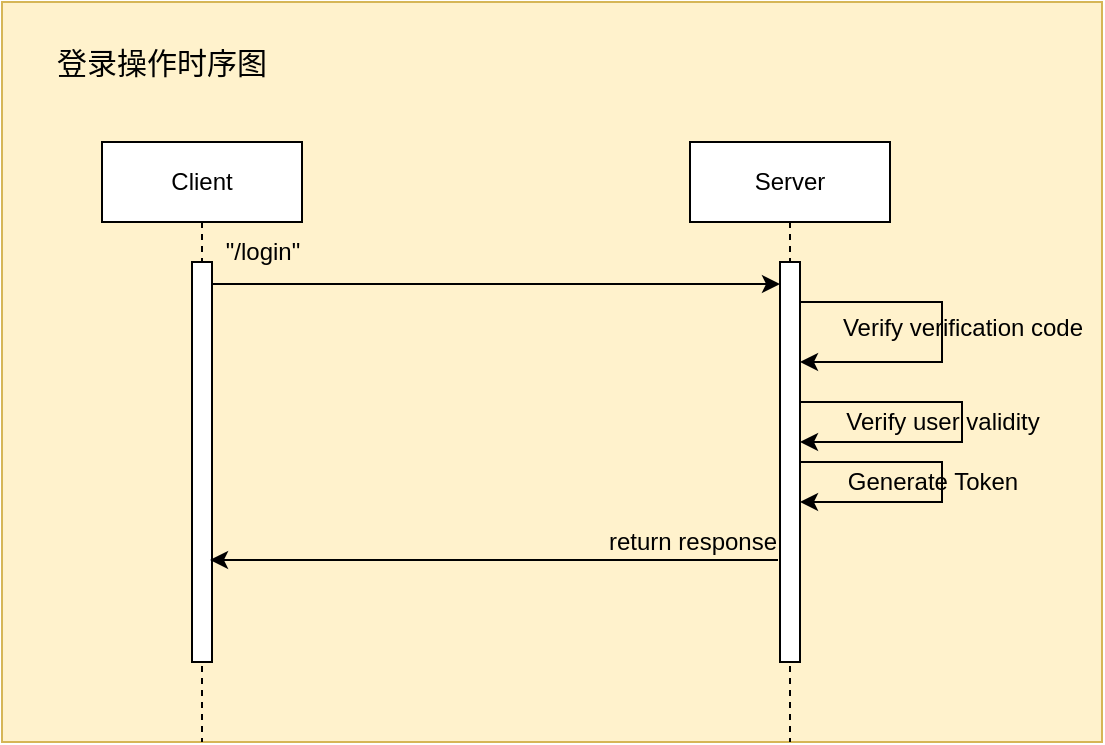 <mxfile version="24.7.17">
  <diagram name="第 1 页" id="JhMUBH9sq0BLtiTWMzek">
    <mxGraphModel dx="1227" dy="1757" grid="1" gridSize="10" guides="1" tooltips="1" connect="1" arrows="1" fold="1" page="1" pageScale="1" pageWidth="827" pageHeight="1169" math="0" shadow="0">
      <root>
        <mxCell id="0" />
        <mxCell id="1" parent="0" />
        <mxCell id="XZPCSpWJF6Tx8EN4Xs06-63" value="" style="rounded=0;whiteSpace=wrap;html=1;fillColor=#fff2cc;strokeColor=#d6b656;" vertex="1" parent="1">
          <mxGeometry x="20" y="-1150" width="550" height="370" as="geometry" />
        </mxCell>
        <mxCell id="XZPCSpWJF6Tx8EN4Xs06-31" value="Client" style="shape=umlLifeline;perimeter=lifelinePerimeter;whiteSpace=wrap;html=1;container=1;dropTarget=0;collapsible=0;recursiveResize=0;outlineConnect=0;portConstraint=eastwest;newEdgeStyle={&quot;curved&quot;:0,&quot;rounded&quot;:0};" vertex="1" parent="1">
          <mxGeometry x="70" y="-1080" width="100" height="300" as="geometry" />
        </mxCell>
        <mxCell id="XZPCSpWJF6Tx8EN4Xs06-36" value="" style="html=1;points=[[0,0,0,0,5],[0,1,0,0,-5],[1,0,0,0,5],[1,1,0,0,-5]];perimeter=orthogonalPerimeter;outlineConnect=0;targetShapes=umlLifeline;portConstraint=eastwest;newEdgeStyle={&quot;curved&quot;:0,&quot;rounded&quot;:0};" vertex="1" parent="XZPCSpWJF6Tx8EN4Xs06-31">
          <mxGeometry x="45" y="60" width="10" height="200" as="geometry" />
        </mxCell>
        <mxCell id="XZPCSpWJF6Tx8EN4Xs06-42" style="edgeStyle=orthogonalEdgeStyle;rounded=0;orthogonalLoop=1;jettySize=auto;html=1;curved=0;exitX=1;exitY=0;exitDx=0;exitDy=5;exitPerimeter=0;entryX=0;entryY=0;entryDx=0;entryDy=5;entryPerimeter=0;" edge="1" parent="1">
          <mxGeometry relative="1" as="geometry">
            <mxPoint x="125" y="-1009" as="sourcePoint" />
            <mxPoint x="409" y="-1009" as="targetPoint" />
          </mxGeometry>
        </mxCell>
        <mxCell id="XZPCSpWJF6Tx8EN4Xs06-35" value="Server" style="shape=umlLifeline;perimeter=lifelinePerimeter;whiteSpace=wrap;html=1;container=1;dropTarget=0;collapsible=0;recursiveResize=0;outlineConnect=0;portConstraint=eastwest;newEdgeStyle={&quot;curved&quot;:0,&quot;rounded&quot;:0};" vertex="1" parent="1">
          <mxGeometry x="364" y="-1080" width="100" height="300" as="geometry" />
        </mxCell>
        <mxCell id="XZPCSpWJF6Tx8EN4Xs06-37" value="" style="html=1;points=[[0,0,0,0,5],[0,1,0,0,-5],[1,0,0,0,5],[1,1,0,0,-5]];perimeter=orthogonalPerimeter;outlineConnect=0;targetShapes=umlLifeline;portConstraint=eastwest;newEdgeStyle={&quot;curved&quot;:0,&quot;rounded&quot;:0};" vertex="1" parent="XZPCSpWJF6Tx8EN4Xs06-35">
          <mxGeometry x="45" y="60" width="10" height="200" as="geometry" />
        </mxCell>
        <mxCell id="XZPCSpWJF6Tx8EN4Xs06-45" style="edgeStyle=orthogonalEdgeStyle;rounded=0;orthogonalLoop=1;jettySize=auto;html=1;curved=0;exitX=1;exitY=0;exitDx=0;exitDy=5;exitPerimeter=0;" edge="1" parent="XZPCSpWJF6Tx8EN4Xs06-35" source="XZPCSpWJF6Tx8EN4Xs06-37" target="XZPCSpWJF6Tx8EN4Xs06-37">
          <mxGeometry relative="1" as="geometry">
            <Array as="points">
              <mxPoint x="55" y="80" />
              <mxPoint x="126" y="80" />
              <mxPoint x="126" y="110" />
            </Array>
          </mxGeometry>
        </mxCell>
        <mxCell id="XZPCSpWJF6Tx8EN4Xs06-43" value="&quot;/login&quot;" style="text;html=1;align=center;verticalAlign=middle;resizable=0;points=[];autosize=1;strokeColor=none;fillColor=none;" vertex="1" parent="1">
          <mxGeometry x="120" y="-1040" width="60" height="30" as="geometry" />
        </mxCell>
        <mxCell id="XZPCSpWJF6Tx8EN4Xs06-46" value="Verify verification code" style="text;html=1;align=center;verticalAlign=middle;resizable=0;points=[];autosize=1;strokeColor=none;fillColor=none;" vertex="1" parent="1">
          <mxGeometry x="430" y="-1002" width="140" height="30" as="geometry" />
        </mxCell>
        <mxCell id="XZPCSpWJF6Tx8EN4Xs06-49" style="edgeStyle=orthogonalEdgeStyle;rounded=0;orthogonalLoop=1;jettySize=auto;html=1;curved=0;" edge="1" parent="1" target="XZPCSpWJF6Tx8EN4Xs06-37">
          <mxGeometry relative="1" as="geometry">
            <mxPoint x="419" y="-960" as="sourcePoint" />
            <mxPoint x="419" y="-940" as="targetPoint" />
            <Array as="points">
              <mxPoint x="419" y="-950" />
              <mxPoint x="500" y="-950" />
              <mxPoint x="500" y="-930" />
            </Array>
          </mxGeometry>
        </mxCell>
        <mxCell id="XZPCSpWJF6Tx8EN4Xs06-53" value="Verify user validity" style="text;html=1;align=center;verticalAlign=middle;resizable=0;points=[];autosize=1;strokeColor=none;fillColor=none;" vertex="1" parent="1">
          <mxGeometry x="430" y="-955" width="120" height="30" as="geometry" />
        </mxCell>
        <mxCell id="XZPCSpWJF6Tx8EN4Xs06-54" style="edgeStyle=orthogonalEdgeStyle;rounded=0;orthogonalLoop=1;jettySize=auto;html=1;curved=0;elbow=vertical;" edge="1" parent="1" target="XZPCSpWJF6Tx8EN4Xs06-37">
          <mxGeometry relative="1" as="geometry">
            <mxPoint x="419" y="-920" as="sourcePoint" />
            <mxPoint x="419" y="-880" as="targetPoint" />
            <Array as="points">
              <mxPoint x="490" y="-920" />
              <mxPoint x="490" y="-900" />
            </Array>
          </mxGeometry>
        </mxCell>
        <mxCell id="XZPCSpWJF6Tx8EN4Xs06-59" value="Generate Token" style="text;html=1;align=center;verticalAlign=middle;resizable=0;points=[];autosize=1;strokeColor=none;fillColor=none;" vertex="1" parent="1">
          <mxGeometry x="430" y="-925" width="110" height="30" as="geometry" />
        </mxCell>
        <mxCell id="XZPCSpWJF6Tx8EN4Xs06-60" style="edgeStyle=orthogonalEdgeStyle;rounded=0;orthogonalLoop=1;jettySize=auto;html=1;curved=0;exitX=0;exitY=1;exitDx=0;exitDy=-5;exitPerimeter=0;entryX=1;entryY=1;entryDx=0;entryDy=-5;entryPerimeter=0;" edge="1" parent="1">
          <mxGeometry relative="1" as="geometry">
            <mxPoint x="408" y="-871" as="sourcePoint" />
            <mxPoint x="124" y="-871" as="targetPoint" />
          </mxGeometry>
        </mxCell>
        <mxCell id="XZPCSpWJF6Tx8EN4Xs06-61" value="return response" style="text;html=1;align=center;verticalAlign=middle;resizable=0;points=[];autosize=1;strokeColor=none;fillColor=none;" vertex="1" parent="1">
          <mxGeometry x="310" y="-895" width="110" height="30" as="geometry" />
        </mxCell>
        <mxCell id="XZPCSpWJF6Tx8EN4Xs06-65" value="登录操作时序图" style="text;html=1;align=center;verticalAlign=middle;whiteSpace=wrap;rounded=0;fontSize=15;" vertex="1" parent="1">
          <mxGeometry x="30" y="-1135" width="140" height="30" as="geometry" />
        </mxCell>
      </root>
    </mxGraphModel>
  </diagram>
</mxfile>
